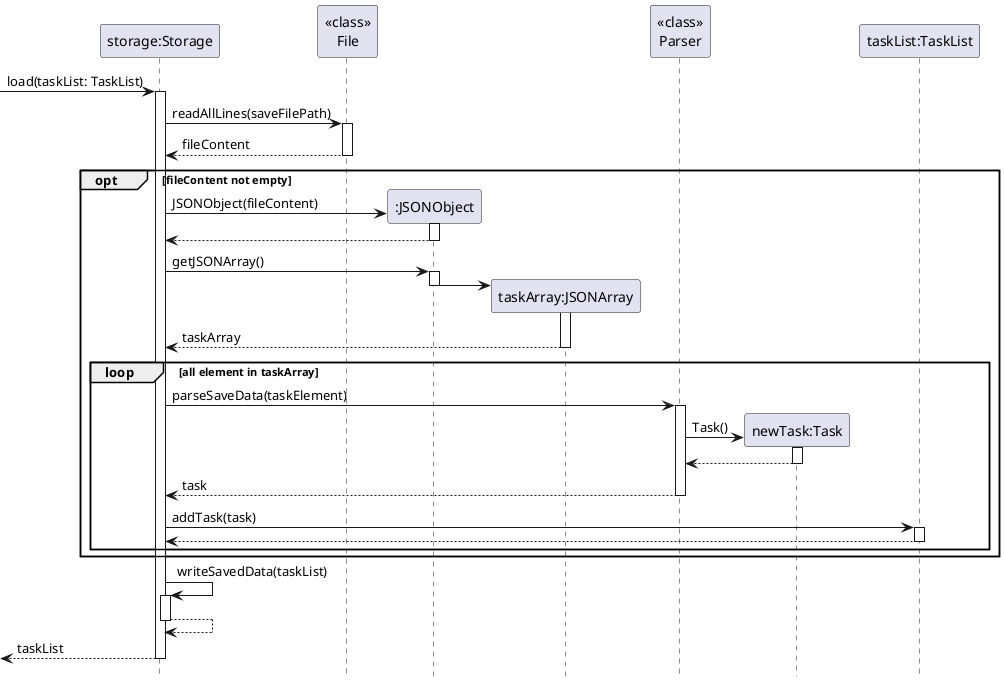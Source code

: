 @startuml
'https://plantuml.com/sequence-diagram

hide footbox
participant Storage as "storage:Storage"
participant File as "<<class>>\nFile"
participant JSONObject as ":JSONObject"
participant JSONArray as "taskArray:JSONArray"
participant Parser as "<<class>>\nParser"
participant Task as "newTask:Task"
participant List as "taskList:TaskList"

[-> Storage ++: load(taskList: TaskList)

Storage -> File as "<<class>>\nFile" ++: readAllLines(saveFilePath)

File --> Storage --: fileContent

opt fileContent not empty
    create JSONObject
    Storage -> JSONObject ++: JSONObject(fileContent)
    JSONObject --> Storage --:

    Storage -> JSONObject ++:getJSONArray()

    create JSONArray
    JSONObject -> JSONArray ++:
    deactivate JSONObject

    JSONArray --> Storage --: taskArray

    loop all element in taskArray
        Storage -> Parser ++: parseSaveData(taskElement)

        create Task
        Parser -> Task ++: Task()

        Task --> Parser --

        Parser --> Storage --: task

        Storage -> List ++: addTask(task)
        List --> Storage --
    end
end
Storage -> Storage ++ : writeSavedData(taskList)
Storage --> Storage --
return taskList
@enduml